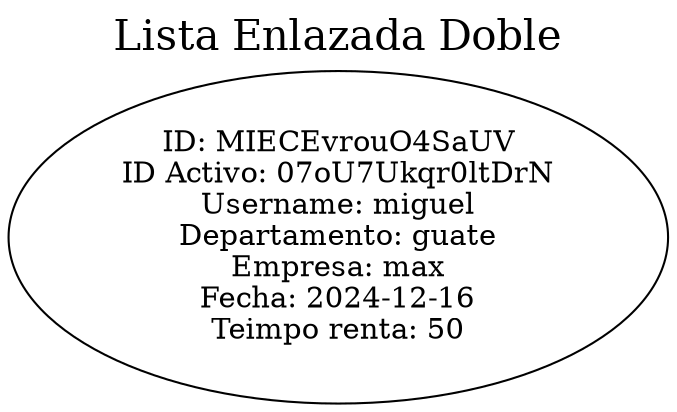 digraph G { randir = LR;
	label = "Lista Enlazada Doble";
	labelloc = "t";
	fontsize = 20;
"ID: MIECEvrouO4SaUV
ID Activo: 07oU7Ukqr0ltDrN
Username: miguel
Departamento: guate
Empresa: max
Fecha: 2024-12-16
Teimpo renta: 50"
"ID: MIECEvrouO4SaUV
ID Activo: 07oU7Ukqr0ltDrN
Username: miguel
Departamento: guate
Empresa: max
Fecha: 2024-12-16
Teimpo renta: 50"
}